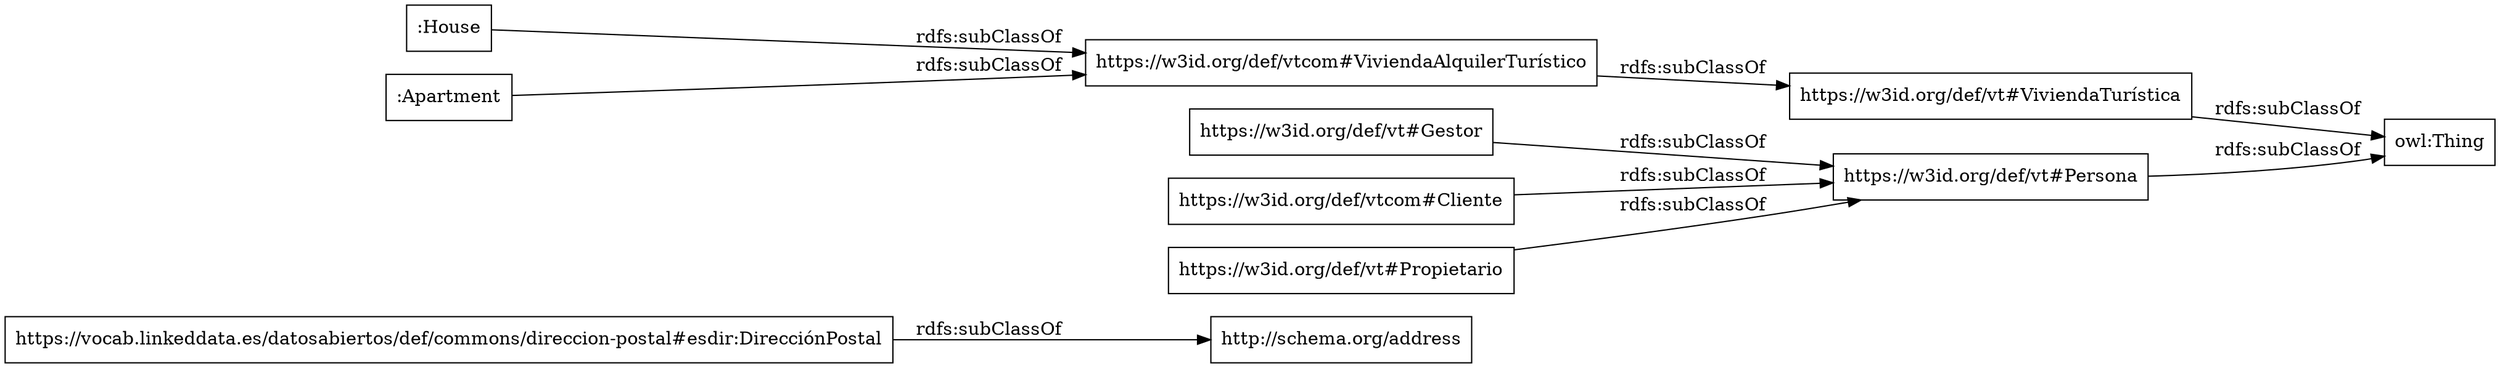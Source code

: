 digraph ar2dtool_diagram { 
rankdir=LR;
size="1000"
node [shape = rectangle, color="black"]; "https://vocab.linkeddata.es/datosabiertos/def/commons/direccion-postal#esdir:DirecciónPostal" "https://w3id.org/def/vt#Gestor" "http://schema.org/address" "https://w3id.org/def/vt#ViviendaTurística" "https://w3id.org/def/vt#Propietario" ":House" "https://w3id.org/def/vtcom#ViviendaAlquilerTurístico" "https://w3id.org/def/vt#Persona" "https://w3id.org/def/vtcom#Cliente" ":Apartment" ; /*classes style*/
	"https://w3id.org/def/vt#ViviendaTurística" -> "owl:Thing" [ label = "rdfs:subClassOf" ];
	"https://w3id.org/def/vtcom#Cliente" -> "https://w3id.org/def/vt#Persona" [ label = "rdfs:subClassOf" ];
	"https://vocab.linkeddata.es/datosabiertos/def/commons/direccion-postal#esdir:DirecciónPostal" -> "http://schema.org/address" [ label = "rdfs:subClassOf" ];
	"https://w3id.org/def/vt#Gestor" -> "https://w3id.org/def/vt#Persona" [ label = "rdfs:subClassOf" ];
	"https://w3id.org/def/vt#Persona" -> "owl:Thing" [ label = "rdfs:subClassOf" ];
	":Apartment" -> "https://w3id.org/def/vtcom#ViviendaAlquilerTurístico" [ label = "rdfs:subClassOf" ];
	"https://w3id.org/def/vtcom#ViviendaAlquilerTurístico" -> "https://w3id.org/def/vt#ViviendaTurística" [ label = "rdfs:subClassOf" ];
	"https://w3id.org/def/vt#Propietario" -> "https://w3id.org/def/vt#Persona" [ label = "rdfs:subClassOf" ];
	":House" -> "https://w3id.org/def/vtcom#ViviendaAlquilerTurístico" [ label = "rdfs:subClassOf" ];

}
